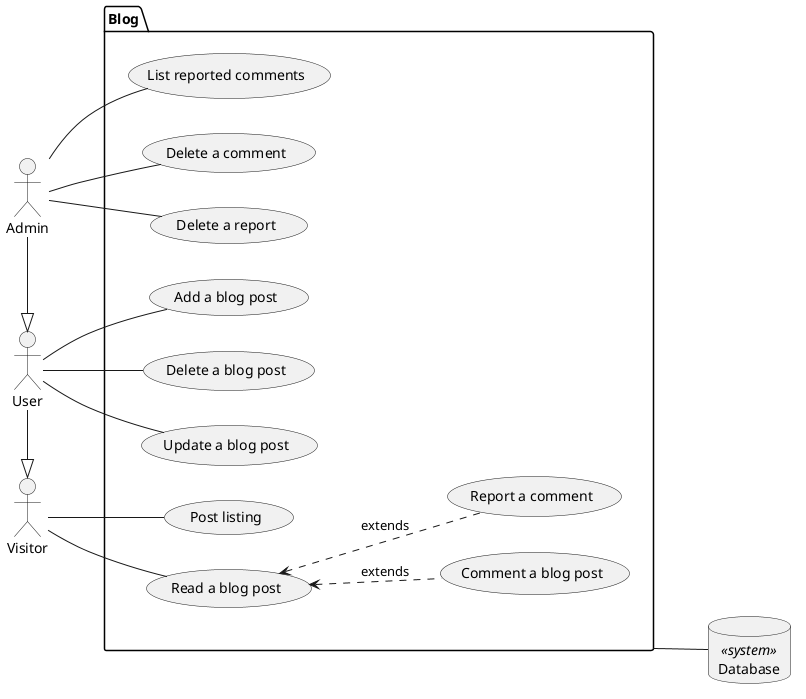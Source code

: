 @startuml
left to right direction

'  Actors
actor Admin
actor User
actor Visitor

' <<system>>
Database Database <<system>>

' Package definition
package Blog {
    usecase "Post listing" as PostListing
    usecase "Add a blog post" as AddBlogPost
    usecase "Delete a blog post" as DeleteBlogPost
    usecase "Update a blog post" as UpdateBlogPost
    usecase "Read a blog post" as ReadBlogPost
    usecase "Comment a blog post" as CommentBlogPost
    usecase "List reported comments" as ListReportedComments
    usecase "Delete a comment" as DeleteComment
    usecase "Delete a report" as DeleteReport
    usecase "Report a comment" as ReportComment
}

' Extends
ReadBlogPost <.. CommentBlogPost : extends
ReadBlogPost <.. ReportComment : extends

' Relations
Admin -|> User
User -|> Visitor

Visitor -- ReadBlogPost
Visitor -- PostListing

User -- AddBlogPost
User -- DeleteBlogPost
User -- UpdateBlogPost

Admin -- ListReportedComments
Admin -- DeleteComment
Admin -- DeleteReport

Blog --- Database

@enduml